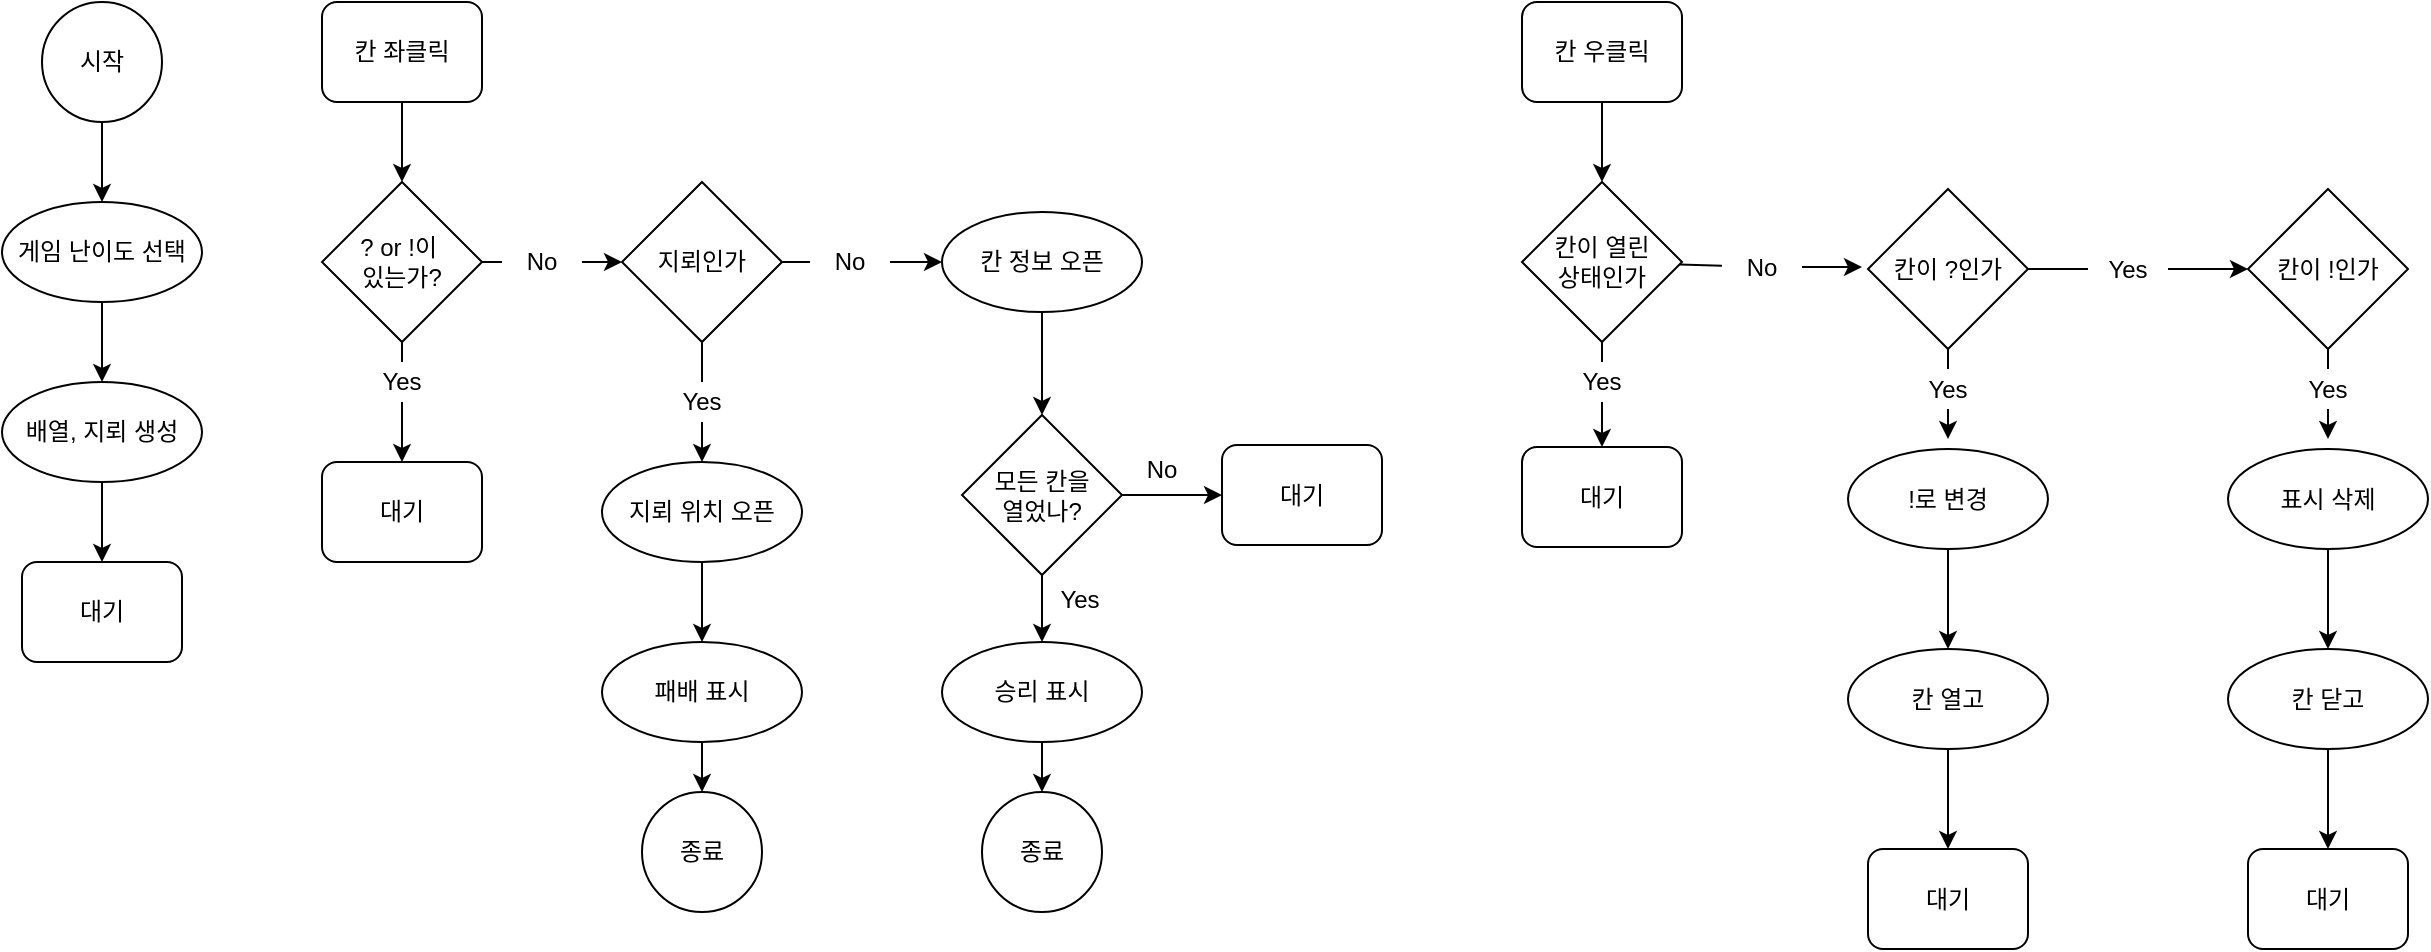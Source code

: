<mxfile>
    <diagram id="sDR7VzbcsNHpFCT5CgKd" name="페이지-1">
        <mxGraphModel dx="1491" dy="670" grid="1" gridSize="10" guides="1" tooltips="1" connect="1" arrows="1" fold="1" page="0" pageScale="1" pageWidth="827" pageHeight="1169" math="0" shadow="0">
            <root>
                <mxCell id="0"/>
                <mxCell id="1" parent="0"/>
                <mxCell id="4" value="" style="edgeStyle=none;html=1;" edge="1" parent="1" source="2" target="3">
                    <mxGeometry relative="1" as="geometry"/>
                </mxCell>
                <mxCell id="2" value="시작" style="ellipse;whiteSpace=wrap;html=1;aspect=fixed;" vertex="1" parent="1">
                    <mxGeometry x="-20" y="41" width="60" height="60" as="geometry"/>
                </mxCell>
                <mxCell id="6" value="" style="edgeStyle=none;html=1;" edge="1" parent="1" source="3" target="5">
                    <mxGeometry relative="1" as="geometry"/>
                </mxCell>
                <mxCell id="3" value="게임 난이도 선택" style="ellipse;whiteSpace=wrap;html=1;" vertex="1" parent="1">
                    <mxGeometry x="-40" y="141" width="100" height="50" as="geometry"/>
                </mxCell>
                <mxCell id="8" value="" style="edgeStyle=none;html=1;" edge="1" parent="1" source="5" target="7">
                    <mxGeometry relative="1" as="geometry"/>
                </mxCell>
                <mxCell id="5" value="배열, 지뢰 생성" style="ellipse;whiteSpace=wrap;html=1;" vertex="1" parent="1">
                    <mxGeometry x="-40" y="231" width="100" height="50" as="geometry"/>
                </mxCell>
                <mxCell id="7" value="대기" style="rounded=1;whiteSpace=wrap;html=1;" vertex="1" parent="1">
                    <mxGeometry x="-30" y="321" width="80" height="50" as="geometry"/>
                </mxCell>
                <mxCell id="14" value="" style="edgeStyle=none;html=1;" edge="1" parent="1" source="9">
                    <mxGeometry relative="1" as="geometry">
                        <mxPoint x="160" y="131" as="targetPoint"/>
                    </mxGeometry>
                </mxCell>
                <mxCell id="9" value="칸 좌클릭" style="rounded=1;whiteSpace=wrap;html=1;" vertex="1" parent="1">
                    <mxGeometry x="120" y="41" width="80" height="50" as="geometry"/>
                </mxCell>
                <mxCell id="19" value="" style="edgeStyle=none;html=1;startArrow=none;" edge="1" parent="1" source="21" target="18">
                    <mxGeometry relative="1" as="geometry"/>
                </mxCell>
                <mxCell id="28" value="" style="edgeStyle=none;html=1;startArrow=none;" edge="1" parent="1" source="29" target="27">
                    <mxGeometry relative="1" as="geometry"/>
                </mxCell>
                <mxCell id="15" value="지뢰인가" style="rhombus;whiteSpace=wrap;html=1;" vertex="1" parent="1">
                    <mxGeometry x="270" y="131" width="80" height="80" as="geometry"/>
                </mxCell>
                <mxCell id="24" value="" style="edgeStyle=none;html=1;" edge="1" parent="1" source="18" target="23">
                    <mxGeometry relative="1" as="geometry"/>
                </mxCell>
                <mxCell id="18" value="지뢰 위치 오픈" style="ellipse;whiteSpace=wrap;html=1;" vertex="1" parent="1">
                    <mxGeometry x="260" y="271" width="100" height="50" as="geometry"/>
                </mxCell>
                <mxCell id="21" value="Yes" style="text;html=1;strokeColor=none;fillColor=none;align=center;verticalAlign=middle;whiteSpace=wrap;rounded=0;" vertex="1" parent="1">
                    <mxGeometry x="290" y="231" width="40" height="20" as="geometry"/>
                </mxCell>
                <mxCell id="22" value="" style="edgeStyle=none;html=1;endArrow=none;" edge="1" parent="1" source="15" target="21">
                    <mxGeometry relative="1" as="geometry">
                        <mxPoint x="310" y="211" as="sourcePoint"/>
                        <mxPoint x="310" y="281" as="targetPoint"/>
                    </mxGeometry>
                </mxCell>
                <mxCell id="26" value="" style="edgeStyle=none;html=1;entryX=0.5;entryY=0;entryDx=0;entryDy=0;" edge="1" parent="1" source="23" target="25">
                    <mxGeometry relative="1" as="geometry">
                        <mxPoint x="380" y="386" as="targetPoint"/>
                    </mxGeometry>
                </mxCell>
                <mxCell id="23" value="패배 표시" style="ellipse;whiteSpace=wrap;html=1;" vertex="1" parent="1">
                    <mxGeometry x="260" y="361" width="100" height="50" as="geometry"/>
                </mxCell>
                <mxCell id="25" value="종료" style="ellipse;whiteSpace=wrap;html=1;aspect=fixed;" vertex="1" parent="1">
                    <mxGeometry x="280" y="436" width="60" height="60" as="geometry"/>
                </mxCell>
                <mxCell id="118" value="" style="edgeStyle=none;html=1;" edge="1" parent="1" source="27" target="117">
                    <mxGeometry relative="1" as="geometry"/>
                </mxCell>
                <mxCell id="27" value="칸 정보 오픈" style="ellipse;whiteSpace=wrap;html=1;" vertex="1" parent="1">
                    <mxGeometry x="430" y="146" width="100" height="50" as="geometry"/>
                </mxCell>
                <mxCell id="29" value="No" style="text;html=1;strokeColor=none;fillColor=none;align=center;verticalAlign=middle;whiteSpace=wrap;rounded=0;" vertex="1" parent="1">
                    <mxGeometry x="364" y="161" width="40" height="20" as="geometry"/>
                </mxCell>
                <mxCell id="30" value="" style="edgeStyle=none;html=1;endArrow=none;" edge="1" parent="1" source="15" target="29">
                    <mxGeometry relative="1" as="geometry">
                        <mxPoint x="350" y="171" as="sourcePoint"/>
                        <mxPoint x="420" y="171" as="targetPoint"/>
                    </mxGeometry>
                </mxCell>
                <mxCell id="46" value="" style="edgeStyle=none;html=1;startArrow=none;" edge="1" parent="1" source="47" target="36">
                    <mxGeometry relative="1" as="geometry"/>
                </mxCell>
                <mxCell id="52" value="" style="edgeStyle=none;html=1;startArrow=none;" edge="1" parent="1" source="53" target="15">
                    <mxGeometry relative="1" as="geometry"/>
                </mxCell>
                <mxCell id="34" value="? or !이&amp;nbsp;&lt;br&gt;있는가?" style="rhombus;whiteSpace=wrap;html=1;" vertex="1" parent="1">
                    <mxGeometry x="120" y="131" width="80" height="80" as="geometry"/>
                </mxCell>
                <mxCell id="36" value="대기" style="rounded=1;whiteSpace=wrap;html=1;" vertex="1" parent="1">
                    <mxGeometry x="120" y="271" width="80" height="50" as="geometry"/>
                </mxCell>
                <mxCell id="47" value="Yes" style="text;html=1;strokeColor=none;fillColor=none;align=center;verticalAlign=middle;whiteSpace=wrap;rounded=0;" vertex="1" parent="1">
                    <mxGeometry x="140" y="221" width="40" height="20" as="geometry"/>
                </mxCell>
                <mxCell id="48" value="" style="edgeStyle=none;html=1;endArrow=none;" edge="1" parent="1" source="34" target="47">
                    <mxGeometry relative="1" as="geometry">
                        <mxPoint x="160" y="211" as="sourcePoint"/>
                        <mxPoint x="160" y="251" as="targetPoint"/>
                    </mxGeometry>
                </mxCell>
                <mxCell id="53" value="No" style="text;html=1;strokeColor=none;fillColor=none;align=center;verticalAlign=middle;whiteSpace=wrap;rounded=0;" vertex="1" parent="1">
                    <mxGeometry x="210" y="161" width="40" height="20" as="geometry"/>
                </mxCell>
                <mxCell id="54" value="" style="edgeStyle=none;html=1;endArrow=none;" edge="1" parent="1" source="34" target="53">
                    <mxGeometry relative="1" as="geometry">
                        <mxPoint x="200" y="171" as="sourcePoint"/>
                        <mxPoint x="270" y="171" as="targetPoint"/>
                    </mxGeometry>
                </mxCell>
                <mxCell id="57" value="" style="edgeStyle=none;html=1;" edge="1" parent="1" source="58">
                    <mxGeometry relative="1" as="geometry">
                        <mxPoint x="760" y="131" as="targetPoint"/>
                    </mxGeometry>
                </mxCell>
                <mxCell id="58" value="칸 우클릭" style="rounded=1;whiteSpace=wrap;html=1;" vertex="1" parent="1">
                    <mxGeometry x="720" y="41" width="80" height="50" as="geometry"/>
                </mxCell>
                <mxCell id="73" value="" style="edgeStyle=none;html=1;startArrow=none;" edge="1" parent="1" source="77" target="76">
                    <mxGeometry relative="1" as="geometry"/>
                </mxCell>
                <mxCell id="75" value="칸이 열린 &lt;br&gt;상태인가" style="rhombus;whiteSpace=wrap;html=1;" vertex="1" parent="1">
                    <mxGeometry x="720" y="131" width="80" height="80" as="geometry"/>
                </mxCell>
                <mxCell id="76" value="대기" style="rounded=1;whiteSpace=wrap;html=1;" vertex="1" parent="1">
                    <mxGeometry x="720" y="263.5" width="80" height="50" as="geometry"/>
                </mxCell>
                <mxCell id="77" value="Yes" style="text;html=1;strokeColor=none;fillColor=none;align=center;verticalAlign=middle;whiteSpace=wrap;rounded=0;" vertex="1" parent="1">
                    <mxGeometry x="740" y="221" width="40" height="20" as="geometry"/>
                </mxCell>
                <mxCell id="78" value="" style="edgeStyle=none;html=1;endArrow=none;" edge="1" parent="1" source="75" target="77">
                    <mxGeometry relative="1" as="geometry">
                        <mxPoint x="760" y="211" as="sourcePoint"/>
                        <mxPoint x="760" y="251" as="targetPoint"/>
                    </mxGeometry>
                </mxCell>
                <mxCell id="109" value="" style="edgeStyle=none;html=1;" edge="1" parent="1">
                    <mxGeometry relative="1" as="geometry">
                        <mxPoint x="860.0" y="173.5" as="sourcePoint"/>
                        <mxPoint x="890.0" y="173.5" as="targetPoint"/>
                    </mxGeometry>
                </mxCell>
                <mxCell id="82" value="No" style="text;html=1;strokeColor=none;fillColor=none;align=center;verticalAlign=middle;whiteSpace=wrap;rounded=0;" vertex="1" parent="1">
                    <mxGeometry x="820" y="163.5" width="40" height="20" as="geometry"/>
                </mxCell>
                <mxCell id="83" value="" style="edgeStyle=none;html=1;endArrow=none;" edge="1" parent="1" source="75" target="82">
                    <mxGeometry relative="1" as="geometry">
                        <mxPoint x="800.0" y="171" as="sourcePoint"/>
                        <mxPoint x="900.0" y="171" as="targetPoint"/>
                    </mxGeometry>
                </mxCell>
                <mxCell id="88" value="" style="edgeStyle=none;html=1;startArrow=none;" edge="1" parent="1" source="89" target="87">
                    <mxGeometry relative="1" as="geometry"/>
                </mxCell>
                <mxCell id="92" value="" style="edgeStyle=none;html=1;startArrow=none;" edge="1" parent="1" source="93">
                    <mxGeometry relative="1" as="geometry">
                        <mxPoint x="933.0" y="259.5" as="targetPoint"/>
                    </mxGeometry>
                </mxCell>
                <mxCell id="85" value="칸이 ?인가" style="rhombus;whiteSpace=wrap;html=1;" vertex="1" parent="1">
                    <mxGeometry x="893" y="134.5" width="80" height="80" as="geometry"/>
                </mxCell>
                <mxCell id="87" value="칸이 !인가" style="rhombus;whiteSpace=wrap;html=1;" vertex="1" parent="1">
                    <mxGeometry x="1083" y="134.5" width="80" height="80" as="geometry"/>
                </mxCell>
                <mxCell id="89" value="Yes" style="text;html=1;strokeColor=none;fillColor=none;align=center;verticalAlign=middle;whiteSpace=wrap;rounded=0;" vertex="1" parent="1">
                    <mxGeometry x="1003" y="164.5" width="40" height="20" as="geometry"/>
                </mxCell>
                <mxCell id="90" value="" style="edgeStyle=none;html=1;endArrow=none;" edge="1" parent="1" source="85" target="89">
                    <mxGeometry relative="1" as="geometry">
                        <mxPoint x="973.0" y="174.5" as="sourcePoint"/>
                        <mxPoint x="1083" y="174.5" as="targetPoint"/>
                    </mxGeometry>
                </mxCell>
                <mxCell id="93" value="Yes" style="text;html=1;strokeColor=none;fillColor=none;align=center;verticalAlign=middle;whiteSpace=wrap;rounded=0;" vertex="1" parent="1">
                    <mxGeometry x="913" y="224.5" width="40" height="20" as="geometry"/>
                </mxCell>
                <mxCell id="94" value="" style="edgeStyle=none;html=1;endArrow=none;" edge="1" parent="1" source="85" target="93">
                    <mxGeometry relative="1" as="geometry">
                        <mxPoint x="933.0" y="214.5" as="sourcePoint"/>
                        <mxPoint x="933.0" y="259.5" as="targetPoint"/>
                    </mxGeometry>
                </mxCell>
                <mxCell id="112" value="" style="edgeStyle=none;html=1;" edge="1" parent="1" source="95" target="111">
                    <mxGeometry relative="1" as="geometry"/>
                </mxCell>
                <mxCell id="95" value="!로 변경" style="ellipse;whiteSpace=wrap;html=1;" vertex="1" parent="1">
                    <mxGeometry x="883" y="264.5" width="100" height="50" as="geometry"/>
                </mxCell>
                <mxCell id="96" value="대기" style="rounded=1;whiteSpace=wrap;html=1;" vertex="1" parent="1">
                    <mxGeometry x="893" y="464.5" width="80" height="50" as="geometry"/>
                </mxCell>
                <mxCell id="98" value="" style="edgeStyle=none;html=1;startArrow=none;" edge="1" parent="1" source="99">
                    <mxGeometry relative="1" as="geometry">
                        <mxPoint x="1123.0" y="259.5" as="targetPoint"/>
                    </mxGeometry>
                </mxCell>
                <mxCell id="99" value="Yes" style="text;html=1;strokeColor=none;fillColor=none;align=center;verticalAlign=middle;whiteSpace=wrap;rounded=0;" vertex="1" parent="1">
                    <mxGeometry x="1103" y="224.5" width="40" height="20" as="geometry"/>
                </mxCell>
                <mxCell id="100" value="" style="edgeStyle=none;html=1;endArrow=none;" edge="1" parent="1" target="99">
                    <mxGeometry relative="1" as="geometry">
                        <mxPoint x="1123.0" y="214.5" as="sourcePoint"/>
                        <mxPoint x="1123.0" y="259.5" as="targetPoint"/>
                    </mxGeometry>
                </mxCell>
                <mxCell id="104" value="" style="edgeStyle=none;html=1;" edge="1" parent="1" target="103">
                    <mxGeometry relative="1" as="geometry">
                        <mxPoint x="1123" y="414.5" as="sourcePoint"/>
                    </mxGeometry>
                </mxCell>
                <mxCell id="107" value="" style="edgeStyle=none;html=1;" edge="1" parent="1" source="101" target="106">
                    <mxGeometry relative="1" as="geometry"/>
                </mxCell>
                <mxCell id="101" value="표시 삭제" style="ellipse;whiteSpace=wrap;html=1;" vertex="1" parent="1">
                    <mxGeometry x="1073" y="264.5" width="100" height="50" as="geometry"/>
                </mxCell>
                <mxCell id="103" value="대기" style="rounded=1;whiteSpace=wrap;html=1;" vertex="1" parent="1">
                    <mxGeometry x="1083" y="464.5" width="80" height="50" as="geometry"/>
                </mxCell>
                <mxCell id="106" value="칸 닫고" style="ellipse;whiteSpace=wrap;html=1;" vertex="1" parent="1">
                    <mxGeometry x="1073" y="364.5" width="100" height="50" as="geometry"/>
                </mxCell>
                <mxCell id="113" value="" style="edgeStyle=none;html=1;" edge="1" parent="1" source="111" target="96">
                    <mxGeometry relative="1" as="geometry"/>
                </mxCell>
                <mxCell id="111" value="칸 열고" style="ellipse;whiteSpace=wrap;html=1;" vertex="1" parent="1">
                    <mxGeometry x="883" y="364.5" width="100" height="50" as="geometry"/>
                </mxCell>
                <mxCell id="120" value="" style="edgeStyle=none;html=1;" edge="1" parent="1" source="117">
                    <mxGeometry relative="1" as="geometry">
                        <mxPoint x="480.0" y="361" as="targetPoint"/>
                    </mxGeometry>
                </mxCell>
                <mxCell id="126" value="" style="edgeStyle=none;html=1;" edge="1" parent="1" source="117" target="125">
                    <mxGeometry relative="1" as="geometry"/>
                </mxCell>
                <mxCell id="117" value="모든 칸을 &lt;br&gt;열었나?" style="rhombus;whiteSpace=wrap;html=1;" vertex="1" parent="1">
                    <mxGeometry x="440" y="247.5" width="80" height="80" as="geometry"/>
                </mxCell>
                <mxCell id="123" value="" style="edgeStyle=none;html=1;" edge="1" parent="1" source="121" target="122">
                    <mxGeometry relative="1" as="geometry"/>
                </mxCell>
                <mxCell id="121" value="승리 표시" style="ellipse;whiteSpace=wrap;html=1;" vertex="1" parent="1">
                    <mxGeometry x="430" y="361" width="100" height="50" as="geometry"/>
                </mxCell>
                <mxCell id="122" value="종료" style="ellipse;whiteSpace=wrap;html=1;aspect=fixed;" vertex="1" parent="1">
                    <mxGeometry x="450" y="436" width="60" height="60" as="geometry"/>
                </mxCell>
                <mxCell id="124" value="Yes" style="text;html=1;strokeColor=none;fillColor=none;align=center;verticalAlign=middle;whiteSpace=wrap;rounded=0;" vertex="1" parent="1">
                    <mxGeometry x="479" y="330" width="40" height="20" as="geometry"/>
                </mxCell>
                <mxCell id="125" value="대기" style="rounded=1;whiteSpace=wrap;html=1;" vertex="1" parent="1">
                    <mxGeometry x="570" y="262.5" width="80" height="50" as="geometry"/>
                </mxCell>
                <mxCell id="127" value="No" style="text;html=1;strokeColor=none;fillColor=none;align=center;verticalAlign=middle;whiteSpace=wrap;rounded=0;" vertex="1" parent="1">
                    <mxGeometry x="520" y="264.5" width="40" height="20" as="geometry"/>
                </mxCell>
            </root>
        </mxGraphModel>
    </diagram>
</mxfile>